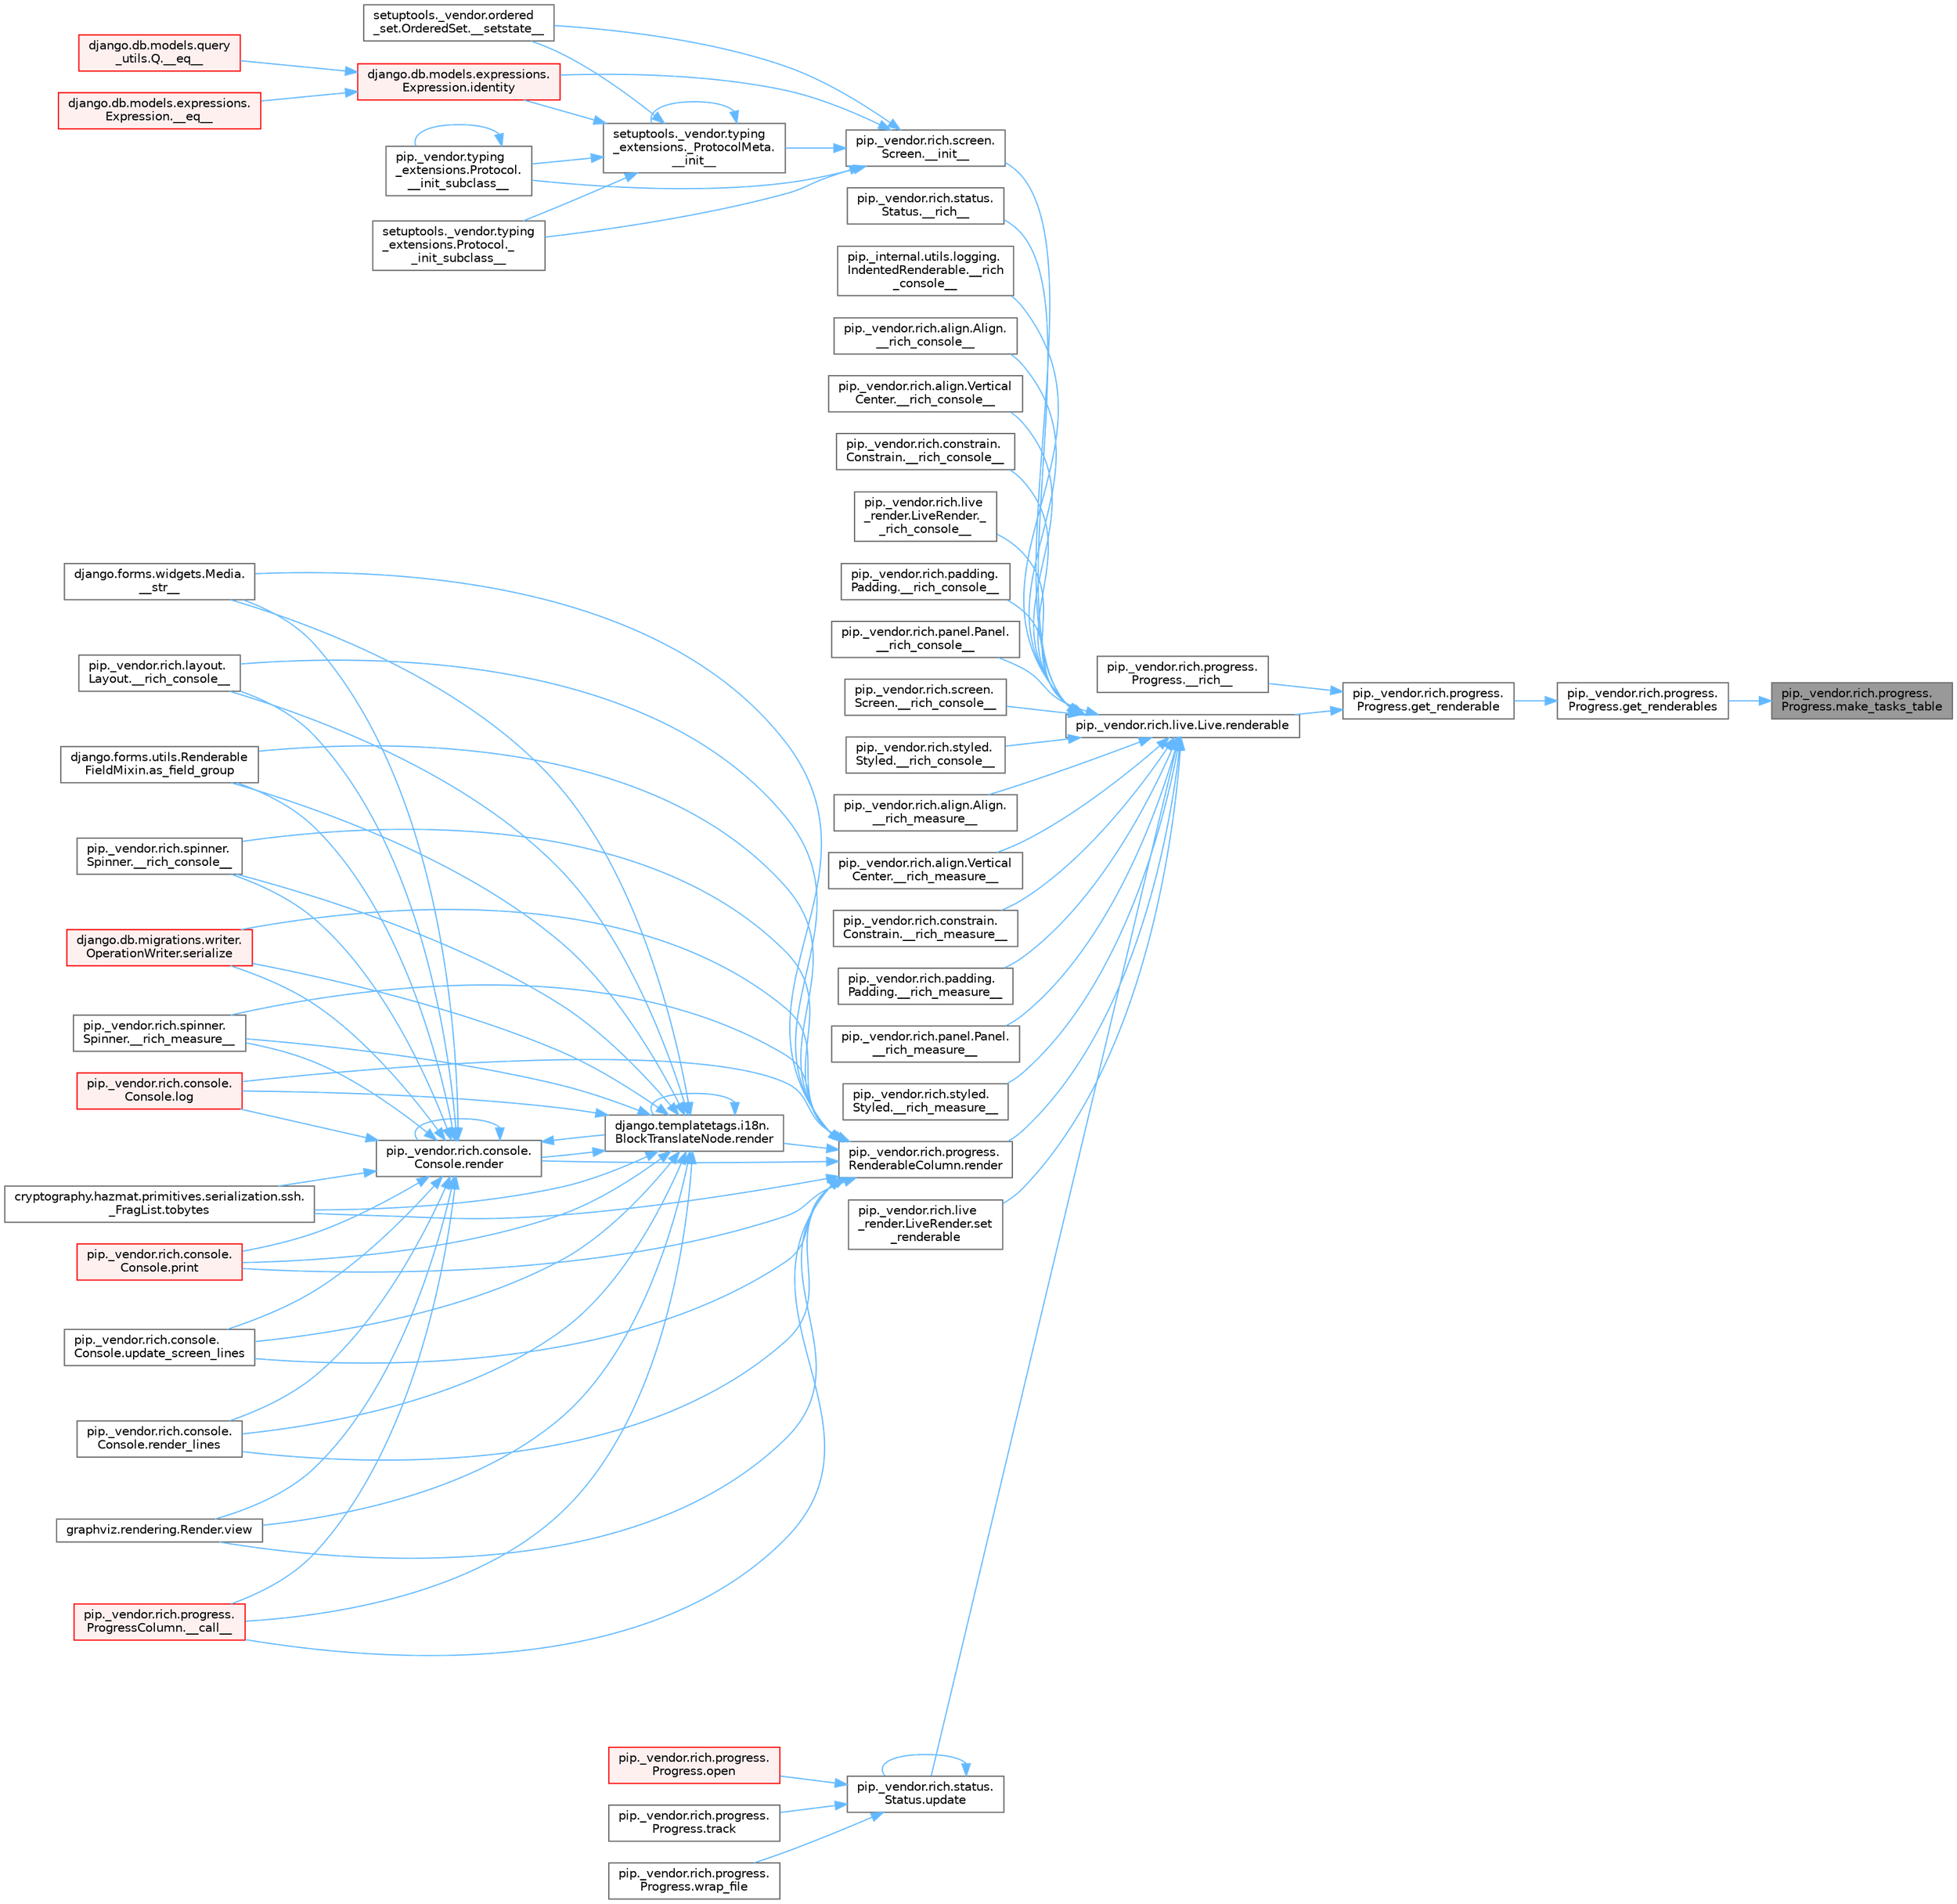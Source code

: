 digraph "pip._vendor.rich.progress.Progress.make_tasks_table"
{
 // LATEX_PDF_SIZE
  bgcolor="transparent";
  edge [fontname=Helvetica,fontsize=10,labelfontname=Helvetica,labelfontsize=10];
  node [fontname=Helvetica,fontsize=10,shape=box,height=0.2,width=0.4];
  rankdir="RL";
  Node1 [id="Node000001",label="pip._vendor.rich.progress.\lProgress.make_tasks_table",height=0.2,width=0.4,color="gray40", fillcolor="grey60", style="filled", fontcolor="black",tooltip=" "];
  Node1 -> Node2 [id="edge1_Node000001_Node000002",dir="back",color="steelblue1",style="solid",tooltip=" "];
  Node2 [id="Node000002",label="pip._vendor.rich.progress.\lProgress.get_renderables",height=0.2,width=0.4,color="grey40", fillcolor="white", style="filled",URL="$classpip_1_1__vendor_1_1rich_1_1progress_1_1_progress.html#ae329cb9b10713e0971717cebcf2d234f",tooltip=" "];
  Node2 -> Node3 [id="edge2_Node000002_Node000003",dir="back",color="steelblue1",style="solid",tooltip=" "];
  Node3 [id="Node000003",label="pip._vendor.rich.progress.\lProgress.get_renderable",height=0.2,width=0.4,color="grey40", fillcolor="white", style="filled",URL="$classpip_1_1__vendor_1_1rich_1_1progress_1_1_progress.html#ab746045f5e787bfde4a7a7e815b17a14",tooltip=" "];
  Node3 -> Node4 [id="edge3_Node000003_Node000004",dir="back",color="steelblue1",style="solid",tooltip=" "];
  Node4 [id="Node000004",label="pip._vendor.rich.progress.\lProgress.__rich__",height=0.2,width=0.4,color="grey40", fillcolor="white", style="filled",URL="$classpip_1_1__vendor_1_1rich_1_1progress_1_1_progress.html#adfc2c3c96fc19f9857390a0ea107bd97",tooltip=" "];
  Node3 -> Node5 [id="edge4_Node000003_Node000005",dir="back",color="steelblue1",style="solid",tooltip=" "];
  Node5 [id="Node000005",label="pip._vendor.rich.live.Live.renderable",height=0.2,width=0.4,color="grey40", fillcolor="white", style="filled",URL="$classpip_1_1__vendor_1_1rich_1_1live_1_1_live.html#adbdec7c7c6ac9070814e96b505a173c1",tooltip=" "];
  Node5 -> Node6 [id="edge5_Node000005_Node000006",dir="back",color="steelblue1",style="solid",tooltip=" "];
  Node6 [id="Node000006",label="pip._vendor.rich.screen.\lScreen.__init__",height=0.2,width=0.4,color="grey40", fillcolor="white", style="filled",URL="$classpip_1_1__vendor_1_1rich_1_1screen_1_1_screen.html#a22f6d80765fbc681aed44b087ec45446",tooltip=" "];
  Node6 -> Node7 [id="edge6_Node000006_Node000007",dir="back",color="steelblue1",style="solid",tooltip=" "];
  Node7 [id="Node000007",label="setuptools._vendor.typing\l_extensions._ProtocolMeta.\l__init__",height=0.2,width=0.4,color="grey40", fillcolor="white", style="filled",URL="$classsetuptools_1_1__vendor_1_1typing__extensions_1_1___protocol_meta.html#a7bbaff8ac6d19534b46bca363ee0b43a",tooltip=" "];
  Node7 -> Node7 [id="edge7_Node000007_Node000007",dir="back",color="steelblue1",style="solid",tooltip=" "];
  Node7 -> Node8 [id="edge8_Node000007_Node000008",dir="back",color="steelblue1",style="solid",tooltip=" "];
  Node8 [id="Node000008",label="pip._vendor.typing\l_extensions.Protocol.\l__init_subclass__",height=0.2,width=0.4,color="grey40", fillcolor="white", style="filled",URL="$classpip_1_1__vendor_1_1typing__extensions_1_1_protocol.html#a2916efc86cebb8aba6deb7fd30b33988",tooltip=" "];
  Node8 -> Node8 [id="edge9_Node000008_Node000008",dir="back",color="steelblue1",style="solid",tooltip=" "];
  Node7 -> Node9 [id="edge10_Node000007_Node000009",dir="back",color="steelblue1",style="solid",tooltip=" "];
  Node9 [id="Node000009",label="setuptools._vendor.typing\l_extensions.Protocol._\l_init_subclass__",height=0.2,width=0.4,color="grey40", fillcolor="white", style="filled",URL="$classsetuptools_1_1__vendor_1_1typing__extensions_1_1_protocol.html#ac6cbebc092a4724ab3704c5334059874",tooltip=" "];
  Node7 -> Node10 [id="edge11_Node000007_Node000010",dir="back",color="steelblue1",style="solid",tooltip=" "];
  Node10 [id="Node000010",label="setuptools._vendor.ordered\l_set.OrderedSet.__setstate__",height=0.2,width=0.4,color="grey40", fillcolor="white", style="filled",URL="$classsetuptools_1_1__vendor_1_1ordered__set_1_1_ordered_set.html#aa7f7de9d987829525d06db565fe1b4a1",tooltip=" "];
  Node7 -> Node11 [id="edge12_Node000007_Node000011",dir="back",color="steelblue1",style="solid",tooltip=" "];
  Node11 [id="Node000011",label="django.db.models.expressions.\lExpression.identity",height=0.2,width=0.4,color="red", fillcolor="#FFF0F0", style="filled",URL="$classdjango_1_1db_1_1models_1_1expressions_1_1_expression.html#a10048810b5eb8641acf3bc150731b925",tooltip=" "];
  Node11 -> Node12 [id="edge13_Node000011_Node000012",dir="back",color="steelblue1",style="solid",tooltip=" "];
  Node12 [id="Node000012",label="django.db.models.expressions.\lExpression.__eq__",height=0.2,width=0.4,color="red", fillcolor="#FFF0F0", style="filled",URL="$classdjango_1_1db_1_1models_1_1expressions_1_1_expression.html#adb4c2940b4e88b38771aac46593315e1",tooltip=" "];
  Node11 -> Node21 [id="edge14_Node000011_Node000021",dir="back",color="steelblue1",style="solid",tooltip=" "];
  Node21 [id="Node000021",label="django.db.models.query\l_utils.Q.__eq__",height=0.2,width=0.4,color="red", fillcolor="#FFF0F0", style="filled",URL="$classdjango_1_1db_1_1models_1_1query__utils_1_1_q.html#aa83c3e0a1d5257be65a946fcc4baf58a",tooltip=" "];
  Node6 -> Node8 [id="edge15_Node000006_Node000008",dir="back",color="steelblue1",style="solid",tooltip=" "];
  Node6 -> Node9 [id="edge16_Node000006_Node000009",dir="back",color="steelblue1",style="solid",tooltip=" "];
  Node6 -> Node10 [id="edge17_Node000006_Node000010",dir="back",color="steelblue1",style="solid",tooltip=" "];
  Node6 -> Node11 [id="edge18_Node000006_Node000011",dir="back",color="steelblue1",style="solid",tooltip=" "];
  Node5 -> Node38 [id="edge19_Node000005_Node000038",dir="back",color="steelblue1",style="solid",tooltip=" "];
  Node38 [id="Node000038",label="pip._vendor.rich.status.\lStatus.__rich__",height=0.2,width=0.4,color="grey40", fillcolor="white", style="filled",URL="$classpip_1_1__vendor_1_1rich_1_1status_1_1_status.html#ad0400b8f53bb4765ac88deb00d4b067e",tooltip=" "];
  Node5 -> Node39 [id="edge20_Node000005_Node000039",dir="back",color="steelblue1",style="solid",tooltip=" "];
  Node39 [id="Node000039",label="pip._internal.utils.logging.\lIndentedRenderable.__rich\l_console__",height=0.2,width=0.4,color="grey40", fillcolor="white", style="filled",URL="$classpip_1_1__internal_1_1utils_1_1logging_1_1_indented_renderable.html#ac062d96315bc4c32d75237b9acfa91c7",tooltip=" "];
  Node5 -> Node40 [id="edge21_Node000005_Node000040",dir="back",color="steelblue1",style="solid",tooltip=" "];
  Node40 [id="Node000040",label="pip._vendor.rich.align.Align.\l__rich_console__",height=0.2,width=0.4,color="grey40", fillcolor="white", style="filled",URL="$classpip_1_1__vendor_1_1rich_1_1align_1_1_align.html#afd4f8994e1355e2c22c2aa1145f0d400",tooltip=" "];
  Node5 -> Node41 [id="edge22_Node000005_Node000041",dir="back",color="steelblue1",style="solid",tooltip=" "];
  Node41 [id="Node000041",label="pip._vendor.rich.align.Vertical\lCenter.__rich_console__",height=0.2,width=0.4,color="grey40", fillcolor="white", style="filled",URL="$classpip_1_1__vendor_1_1rich_1_1align_1_1_vertical_center.html#a001f705e33eb498f4d9c13249aa09cd8",tooltip=" "];
  Node5 -> Node42 [id="edge23_Node000005_Node000042",dir="back",color="steelblue1",style="solid",tooltip=" "];
  Node42 [id="Node000042",label="pip._vendor.rich.constrain.\lConstrain.__rich_console__",height=0.2,width=0.4,color="grey40", fillcolor="white", style="filled",URL="$classpip_1_1__vendor_1_1rich_1_1constrain_1_1_constrain.html#ae3ecbe4f7b8575b5b65f308633f3d84a",tooltip=" "];
  Node5 -> Node43 [id="edge24_Node000005_Node000043",dir="back",color="steelblue1",style="solid",tooltip=" "];
  Node43 [id="Node000043",label="pip._vendor.rich.live\l_render.LiveRender._\l_rich_console__",height=0.2,width=0.4,color="grey40", fillcolor="white", style="filled",URL="$classpip_1_1__vendor_1_1rich_1_1live__render_1_1_live_render.html#ad912ba8e93bac99aa63c5291cf34b87b",tooltip=" "];
  Node5 -> Node44 [id="edge25_Node000005_Node000044",dir="back",color="steelblue1",style="solid",tooltip=" "];
  Node44 [id="Node000044",label="pip._vendor.rich.padding.\lPadding.__rich_console__",height=0.2,width=0.4,color="grey40", fillcolor="white", style="filled",URL="$classpip_1_1__vendor_1_1rich_1_1padding_1_1_padding.html#a23e27b4fb591fa1a4b6a04c497729077",tooltip=" "];
  Node5 -> Node45 [id="edge26_Node000005_Node000045",dir="back",color="steelblue1",style="solid",tooltip=" "];
  Node45 [id="Node000045",label="pip._vendor.rich.panel.Panel.\l__rich_console__",height=0.2,width=0.4,color="grey40", fillcolor="white", style="filled",URL="$classpip_1_1__vendor_1_1rich_1_1panel_1_1_panel.html#a6c612abd2dc827e0625fba926d709fb6",tooltip=" "];
  Node5 -> Node46 [id="edge27_Node000005_Node000046",dir="back",color="steelblue1",style="solid",tooltip=" "];
  Node46 [id="Node000046",label="pip._vendor.rich.screen.\lScreen.__rich_console__",height=0.2,width=0.4,color="grey40", fillcolor="white", style="filled",URL="$classpip_1_1__vendor_1_1rich_1_1screen_1_1_screen.html#a5da09dde31d7cd9ba21f9800a67f5c04",tooltip=" "];
  Node5 -> Node47 [id="edge28_Node000005_Node000047",dir="back",color="steelblue1",style="solid",tooltip=" "];
  Node47 [id="Node000047",label="pip._vendor.rich.styled.\lStyled.__rich_console__",height=0.2,width=0.4,color="grey40", fillcolor="white", style="filled",URL="$classpip_1_1__vendor_1_1rich_1_1styled_1_1_styled.html#ad2b41aa2911394ea81c2ea590ae7d588",tooltip=" "];
  Node5 -> Node48 [id="edge29_Node000005_Node000048",dir="back",color="steelblue1",style="solid",tooltip=" "];
  Node48 [id="Node000048",label="pip._vendor.rich.align.Align.\l__rich_measure__",height=0.2,width=0.4,color="grey40", fillcolor="white", style="filled",URL="$classpip_1_1__vendor_1_1rich_1_1align_1_1_align.html#af7852bebb526ddcc7effed71efb242cf",tooltip=" "];
  Node5 -> Node49 [id="edge30_Node000005_Node000049",dir="back",color="steelblue1",style="solid",tooltip=" "];
  Node49 [id="Node000049",label="pip._vendor.rich.align.Vertical\lCenter.__rich_measure__",height=0.2,width=0.4,color="grey40", fillcolor="white", style="filled",URL="$classpip_1_1__vendor_1_1rich_1_1align_1_1_vertical_center.html#a7a692ada7be63914dd9c93489268dccf",tooltip=" "];
  Node5 -> Node50 [id="edge31_Node000005_Node000050",dir="back",color="steelblue1",style="solid",tooltip=" "];
  Node50 [id="Node000050",label="pip._vendor.rich.constrain.\lConstrain.__rich_measure__",height=0.2,width=0.4,color="grey40", fillcolor="white", style="filled",URL="$classpip_1_1__vendor_1_1rich_1_1constrain_1_1_constrain.html#afd77ff426e7fb8650f8179677c8be99d",tooltip=" "];
  Node5 -> Node51 [id="edge32_Node000005_Node000051",dir="back",color="steelblue1",style="solid",tooltip=" "];
  Node51 [id="Node000051",label="pip._vendor.rich.padding.\lPadding.__rich_measure__",height=0.2,width=0.4,color="grey40", fillcolor="white", style="filled",URL="$classpip_1_1__vendor_1_1rich_1_1padding_1_1_padding.html#a54c9564b765b9835d72f4390b0753b1d",tooltip=" "];
  Node5 -> Node52 [id="edge33_Node000005_Node000052",dir="back",color="steelblue1",style="solid",tooltip=" "];
  Node52 [id="Node000052",label="pip._vendor.rich.panel.Panel.\l__rich_measure__",height=0.2,width=0.4,color="grey40", fillcolor="white", style="filled",URL="$classpip_1_1__vendor_1_1rich_1_1panel_1_1_panel.html#afe0c3ee9c576add635acabbcabd69263",tooltip=" "];
  Node5 -> Node53 [id="edge34_Node000005_Node000053",dir="back",color="steelblue1",style="solid",tooltip=" "];
  Node53 [id="Node000053",label="pip._vendor.rich.styled.\lStyled.__rich_measure__",height=0.2,width=0.4,color="grey40", fillcolor="white", style="filled",URL="$classpip_1_1__vendor_1_1rich_1_1styled_1_1_styled.html#acc2c5f9df88cf6b573238c8deab40ef1",tooltip=" "];
  Node5 -> Node54 [id="edge35_Node000005_Node000054",dir="back",color="steelblue1",style="solid",tooltip=" "];
  Node54 [id="Node000054",label="pip._vendor.rich.progress.\lRenderableColumn.render",height=0.2,width=0.4,color="grey40", fillcolor="white", style="filled",URL="$classpip_1_1__vendor_1_1rich_1_1progress_1_1_renderable_column.html#ab9778a61564a147ed0134e7b045a3858",tooltip=" "];
  Node54 -> Node55 [id="edge36_Node000054_Node000055",dir="back",color="steelblue1",style="solid",tooltip=" "];
  Node55 [id="Node000055",label="pip._vendor.rich.progress.\lProgressColumn.__call__",height=0.2,width=0.4,color="red", fillcolor="#FFF0F0", style="filled",URL="$classpip_1_1__vendor_1_1rich_1_1progress_1_1_progress_column.html#ae0c399be74222f949edb0fa5324cf6ea",tooltip=" "];
  Node54 -> Node58 [id="edge37_Node000054_Node000058",dir="back",color="steelblue1",style="solid",tooltip=" "];
  Node58 [id="Node000058",label="pip._vendor.rich.layout.\lLayout.__rich_console__",height=0.2,width=0.4,color="grey40", fillcolor="white", style="filled",URL="$classpip_1_1__vendor_1_1rich_1_1layout_1_1_layout.html#ac39cb3d17d2b0324ee1b0dada41a3ebd",tooltip=" "];
  Node54 -> Node59 [id="edge38_Node000054_Node000059",dir="back",color="steelblue1",style="solid",tooltip=" "];
  Node59 [id="Node000059",label="pip._vendor.rich.spinner.\lSpinner.__rich_console__",height=0.2,width=0.4,color="grey40", fillcolor="white", style="filled",URL="$classpip_1_1__vendor_1_1rich_1_1spinner_1_1_spinner.html#a6883d8dced19ac48d4dfc74f776357fd",tooltip=" "];
  Node54 -> Node60 [id="edge39_Node000054_Node000060",dir="back",color="steelblue1",style="solid",tooltip=" "];
  Node60 [id="Node000060",label="pip._vendor.rich.spinner.\lSpinner.__rich_measure__",height=0.2,width=0.4,color="grey40", fillcolor="white", style="filled",URL="$classpip_1_1__vendor_1_1rich_1_1spinner_1_1_spinner.html#a89745682c823c44a31bae8e8d07869f5",tooltip=" "];
  Node54 -> Node61 [id="edge40_Node000054_Node000061",dir="back",color="steelblue1",style="solid",tooltip=" "];
  Node61 [id="Node000061",label="django.forms.widgets.Media.\l__str__",height=0.2,width=0.4,color="grey40", fillcolor="white", style="filled",URL="$classdjango_1_1forms_1_1widgets_1_1_media.html#ae1651710548a7d9f14f036d035012d21",tooltip=" "];
  Node54 -> Node62 [id="edge41_Node000054_Node000062",dir="back",color="steelblue1",style="solid",tooltip=" "];
  Node62 [id="Node000062",label="django.forms.utils.Renderable\lFieldMixin.as_field_group",height=0.2,width=0.4,color="grey40", fillcolor="white", style="filled",URL="$classdjango_1_1forms_1_1utils_1_1_renderable_field_mixin.html#a1e9a1b4f790ea694431554267fd5d74c",tooltip=" "];
  Node54 -> Node63 [id="edge42_Node000054_Node000063",dir="back",color="steelblue1",style="solid",tooltip=" "];
  Node63 [id="Node000063",label="pip._vendor.rich.console.\lConsole.log",height=0.2,width=0.4,color="red", fillcolor="#FFF0F0", style="filled",URL="$classpip_1_1__vendor_1_1rich_1_1console_1_1_console.html#af9c77e39f9413fc2b134c60cfa23b0f1",tooltip=" "];
  Node54 -> Node451 [id="edge43_Node000054_Node000451",dir="back",color="steelblue1",style="solid",tooltip=" "];
  Node451 [id="Node000451",label="pip._vendor.rich.console.\lConsole.print",height=0.2,width=0.4,color="red", fillcolor="#FFF0F0", style="filled",URL="$classpip_1_1__vendor_1_1rich_1_1console_1_1_console.html#af954370cdbb49236b597f2c11064549d",tooltip=" "];
  Node54 -> Node533 [id="edge44_Node000054_Node000533",dir="back",color="steelblue1",style="solid",tooltip=" "];
  Node533 [id="Node000533",label="django.templatetags.i18n.\lBlockTranslateNode.render",height=0.2,width=0.4,color="grey40", fillcolor="white", style="filled",URL="$classdjango_1_1templatetags_1_1i18n_1_1_block_translate_node.html#aaf05bebfd02c1c4b676387ada0357832",tooltip=" "];
  Node533 -> Node55 [id="edge45_Node000533_Node000055",dir="back",color="steelblue1",style="solid",tooltip=" "];
  Node533 -> Node58 [id="edge46_Node000533_Node000058",dir="back",color="steelblue1",style="solid",tooltip=" "];
  Node533 -> Node59 [id="edge47_Node000533_Node000059",dir="back",color="steelblue1",style="solid",tooltip=" "];
  Node533 -> Node60 [id="edge48_Node000533_Node000060",dir="back",color="steelblue1",style="solid",tooltip=" "];
  Node533 -> Node61 [id="edge49_Node000533_Node000061",dir="back",color="steelblue1",style="solid",tooltip=" "];
  Node533 -> Node62 [id="edge50_Node000533_Node000062",dir="back",color="steelblue1",style="solid",tooltip=" "];
  Node533 -> Node63 [id="edge51_Node000533_Node000063",dir="back",color="steelblue1",style="solid",tooltip=" "];
  Node533 -> Node451 [id="edge52_Node000533_Node000451",dir="back",color="steelblue1",style="solid",tooltip=" "];
  Node533 -> Node533 [id="edge53_Node000533_Node000533",dir="back",color="steelblue1",style="solid",tooltip=" "];
  Node533 -> Node534 [id="edge54_Node000533_Node000534",dir="back",color="steelblue1",style="solid",tooltip=" "];
  Node534 [id="Node000534",label="pip._vendor.rich.console.\lConsole.render",height=0.2,width=0.4,color="grey40", fillcolor="white", style="filled",URL="$classpip_1_1__vendor_1_1rich_1_1console_1_1_console.html#a9551b8254c573105adde80622393a938",tooltip=" "];
  Node534 -> Node55 [id="edge55_Node000534_Node000055",dir="back",color="steelblue1",style="solid",tooltip=" "];
  Node534 -> Node58 [id="edge56_Node000534_Node000058",dir="back",color="steelblue1",style="solid",tooltip=" "];
  Node534 -> Node59 [id="edge57_Node000534_Node000059",dir="back",color="steelblue1",style="solid",tooltip=" "];
  Node534 -> Node60 [id="edge58_Node000534_Node000060",dir="back",color="steelblue1",style="solid",tooltip=" "];
  Node534 -> Node61 [id="edge59_Node000534_Node000061",dir="back",color="steelblue1",style="solid",tooltip=" "];
  Node534 -> Node62 [id="edge60_Node000534_Node000062",dir="back",color="steelblue1",style="solid",tooltip=" "];
  Node534 -> Node63 [id="edge61_Node000534_Node000063",dir="back",color="steelblue1",style="solid",tooltip=" "];
  Node534 -> Node451 [id="edge62_Node000534_Node000451",dir="back",color="steelblue1",style="solid",tooltip=" "];
  Node534 -> Node533 [id="edge63_Node000534_Node000533",dir="back",color="steelblue1",style="solid",tooltip=" "];
  Node534 -> Node534 [id="edge64_Node000534_Node000534",dir="back",color="steelblue1",style="solid",tooltip=" "];
  Node534 -> Node535 [id="edge65_Node000534_Node000535",dir="back",color="steelblue1",style="solid",tooltip=" "];
  Node535 [id="Node000535",label="pip._vendor.rich.console.\lConsole.render_lines",height=0.2,width=0.4,color="grey40", fillcolor="white", style="filled",URL="$classpip_1_1__vendor_1_1rich_1_1console_1_1_console.html#a5818808a49db20c5bee6986425f96f14",tooltip=" "];
  Node534 -> Node536 [id="edge66_Node000534_Node000536",dir="back",color="steelblue1",style="solid",tooltip=" "];
  Node536 [id="Node000536",label="django.db.migrations.writer.\lOperationWriter.serialize",height=0.2,width=0.4,color="red", fillcolor="#FFF0F0", style="filled",URL="$classdjango_1_1db_1_1migrations_1_1writer_1_1_operation_writer.html#a866e8d13e1c54a35d74e9a6b0383b2f8",tooltip=" "];
  Node534 -> Node608 [id="edge67_Node000534_Node000608",dir="back",color="steelblue1",style="solid",tooltip=" "];
  Node608 [id="Node000608",label="cryptography.hazmat.primitives.serialization.ssh.\l_FragList.tobytes",height=0.2,width=0.4,color="grey40", fillcolor="white", style="filled",URL="$classcryptography_1_1hazmat_1_1primitives_1_1serialization_1_1ssh_1_1___frag_list.html#a195dd4e7c741624829a13af53fa3de38",tooltip=" "];
  Node534 -> Node609 [id="edge68_Node000534_Node000609",dir="back",color="steelblue1",style="solid",tooltip=" "];
  Node609 [id="Node000609",label="pip._vendor.rich.console.\lConsole.update_screen_lines",height=0.2,width=0.4,color="grey40", fillcolor="white", style="filled",URL="$classpip_1_1__vendor_1_1rich_1_1console_1_1_console.html#a21cfe5af86ec7533f23d45fe2969817e",tooltip=" "];
  Node534 -> Node610 [id="edge69_Node000534_Node000610",dir="back",color="steelblue1",style="solid",tooltip=" "];
  Node610 [id="Node000610",label="graphviz.rendering.Render.view",height=0.2,width=0.4,color="grey40", fillcolor="white", style="filled",URL="$classgraphviz_1_1rendering_1_1_render.html#a53169c422996b9a7e92b5580c13914e2",tooltip=" "];
  Node533 -> Node535 [id="edge70_Node000533_Node000535",dir="back",color="steelblue1",style="solid",tooltip=" "];
  Node533 -> Node536 [id="edge71_Node000533_Node000536",dir="back",color="steelblue1",style="solid",tooltip=" "];
  Node533 -> Node608 [id="edge72_Node000533_Node000608",dir="back",color="steelblue1",style="solid",tooltip=" "];
  Node533 -> Node609 [id="edge73_Node000533_Node000609",dir="back",color="steelblue1",style="solid",tooltip=" "];
  Node533 -> Node610 [id="edge74_Node000533_Node000610",dir="back",color="steelblue1",style="solid",tooltip=" "];
  Node54 -> Node534 [id="edge75_Node000054_Node000534",dir="back",color="steelblue1",style="solid",tooltip=" "];
  Node54 -> Node535 [id="edge76_Node000054_Node000535",dir="back",color="steelblue1",style="solid",tooltip=" "];
  Node54 -> Node536 [id="edge77_Node000054_Node000536",dir="back",color="steelblue1",style="solid",tooltip=" "];
  Node54 -> Node608 [id="edge78_Node000054_Node000608",dir="back",color="steelblue1",style="solid",tooltip=" "];
  Node54 -> Node609 [id="edge79_Node000054_Node000609",dir="back",color="steelblue1",style="solid",tooltip=" "];
  Node54 -> Node610 [id="edge80_Node000054_Node000610",dir="back",color="steelblue1",style="solid",tooltip=" "];
  Node5 -> Node3176 [id="edge81_Node000005_Node003176",dir="back",color="steelblue1",style="solid",tooltip=" "];
  Node3176 [id="Node003176",label="pip._vendor.rich.live\l_render.LiveRender.set\l_renderable",height=0.2,width=0.4,color="grey40", fillcolor="white", style="filled",URL="$classpip_1_1__vendor_1_1rich_1_1live__render_1_1_live_render.html#a3e10f6ca40eb275b181a0c2e61855e9d",tooltip=" "];
  Node5 -> Node3177 [id="edge82_Node000005_Node003177",dir="back",color="steelblue1",style="solid",tooltip=" "];
  Node3177 [id="Node003177",label="pip._vendor.rich.status.\lStatus.update",height=0.2,width=0.4,color="grey40", fillcolor="white", style="filled",URL="$classpip_1_1__vendor_1_1rich_1_1status_1_1_status.html#a247833e956938350361ef6419697f7f3",tooltip=" "];
  Node3177 -> Node131 [id="edge83_Node003177_Node000131",dir="back",color="steelblue1",style="solid",tooltip=" "];
  Node131 [id="Node000131",label="pip._vendor.rich.progress.\lProgress.open",height=0.2,width=0.4,color="red", fillcolor="#FFF0F0", style="filled",URL="$classpip_1_1__vendor_1_1rich_1_1progress_1_1_progress.html#a204bface9fc63d04e72844b751bcd8e3",tooltip=" "];
  Node3177 -> Node710 [id="edge84_Node003177_Node000710",dir="back",color="steelblue1",style="solid",tooltip=" "];
  Node710 [id="Node000710",label="pip._vendor.rich.progress.\lProgress.track",height=0.2,width=0.4,color="grey40", fillcolor="white", style="filled",URL="$classpip_1_1__vendor_1_1rich_1_1progress_1_1_progress.html#aee9ea5592b98f74ebb5acb76bc499601",tooltip=" "];
  Node3177 -> Node3177 [id="edge85_Node003177_Node003177",dir="back",color="steelblue1",style="solid",tooltip=" "];
  Node3177 -> Node711 [id="edge86_Node003177_Node000711",dir="back",color="steelblue1",style="solid",tooltip=" "];
  Node711 [id="Node000711",label="pip._vendor.rich.progress.\lProgress.wrap_file",height=0.2,width=0.4,color="grey40", fillcolor="white", style="filled",URL="$classpip_1_1__vendor_1_1rich_1_1progress_1_1_progress.html#a53efbf901b66a0000b6d3fd0c53250be",tooltip=" "];
}
